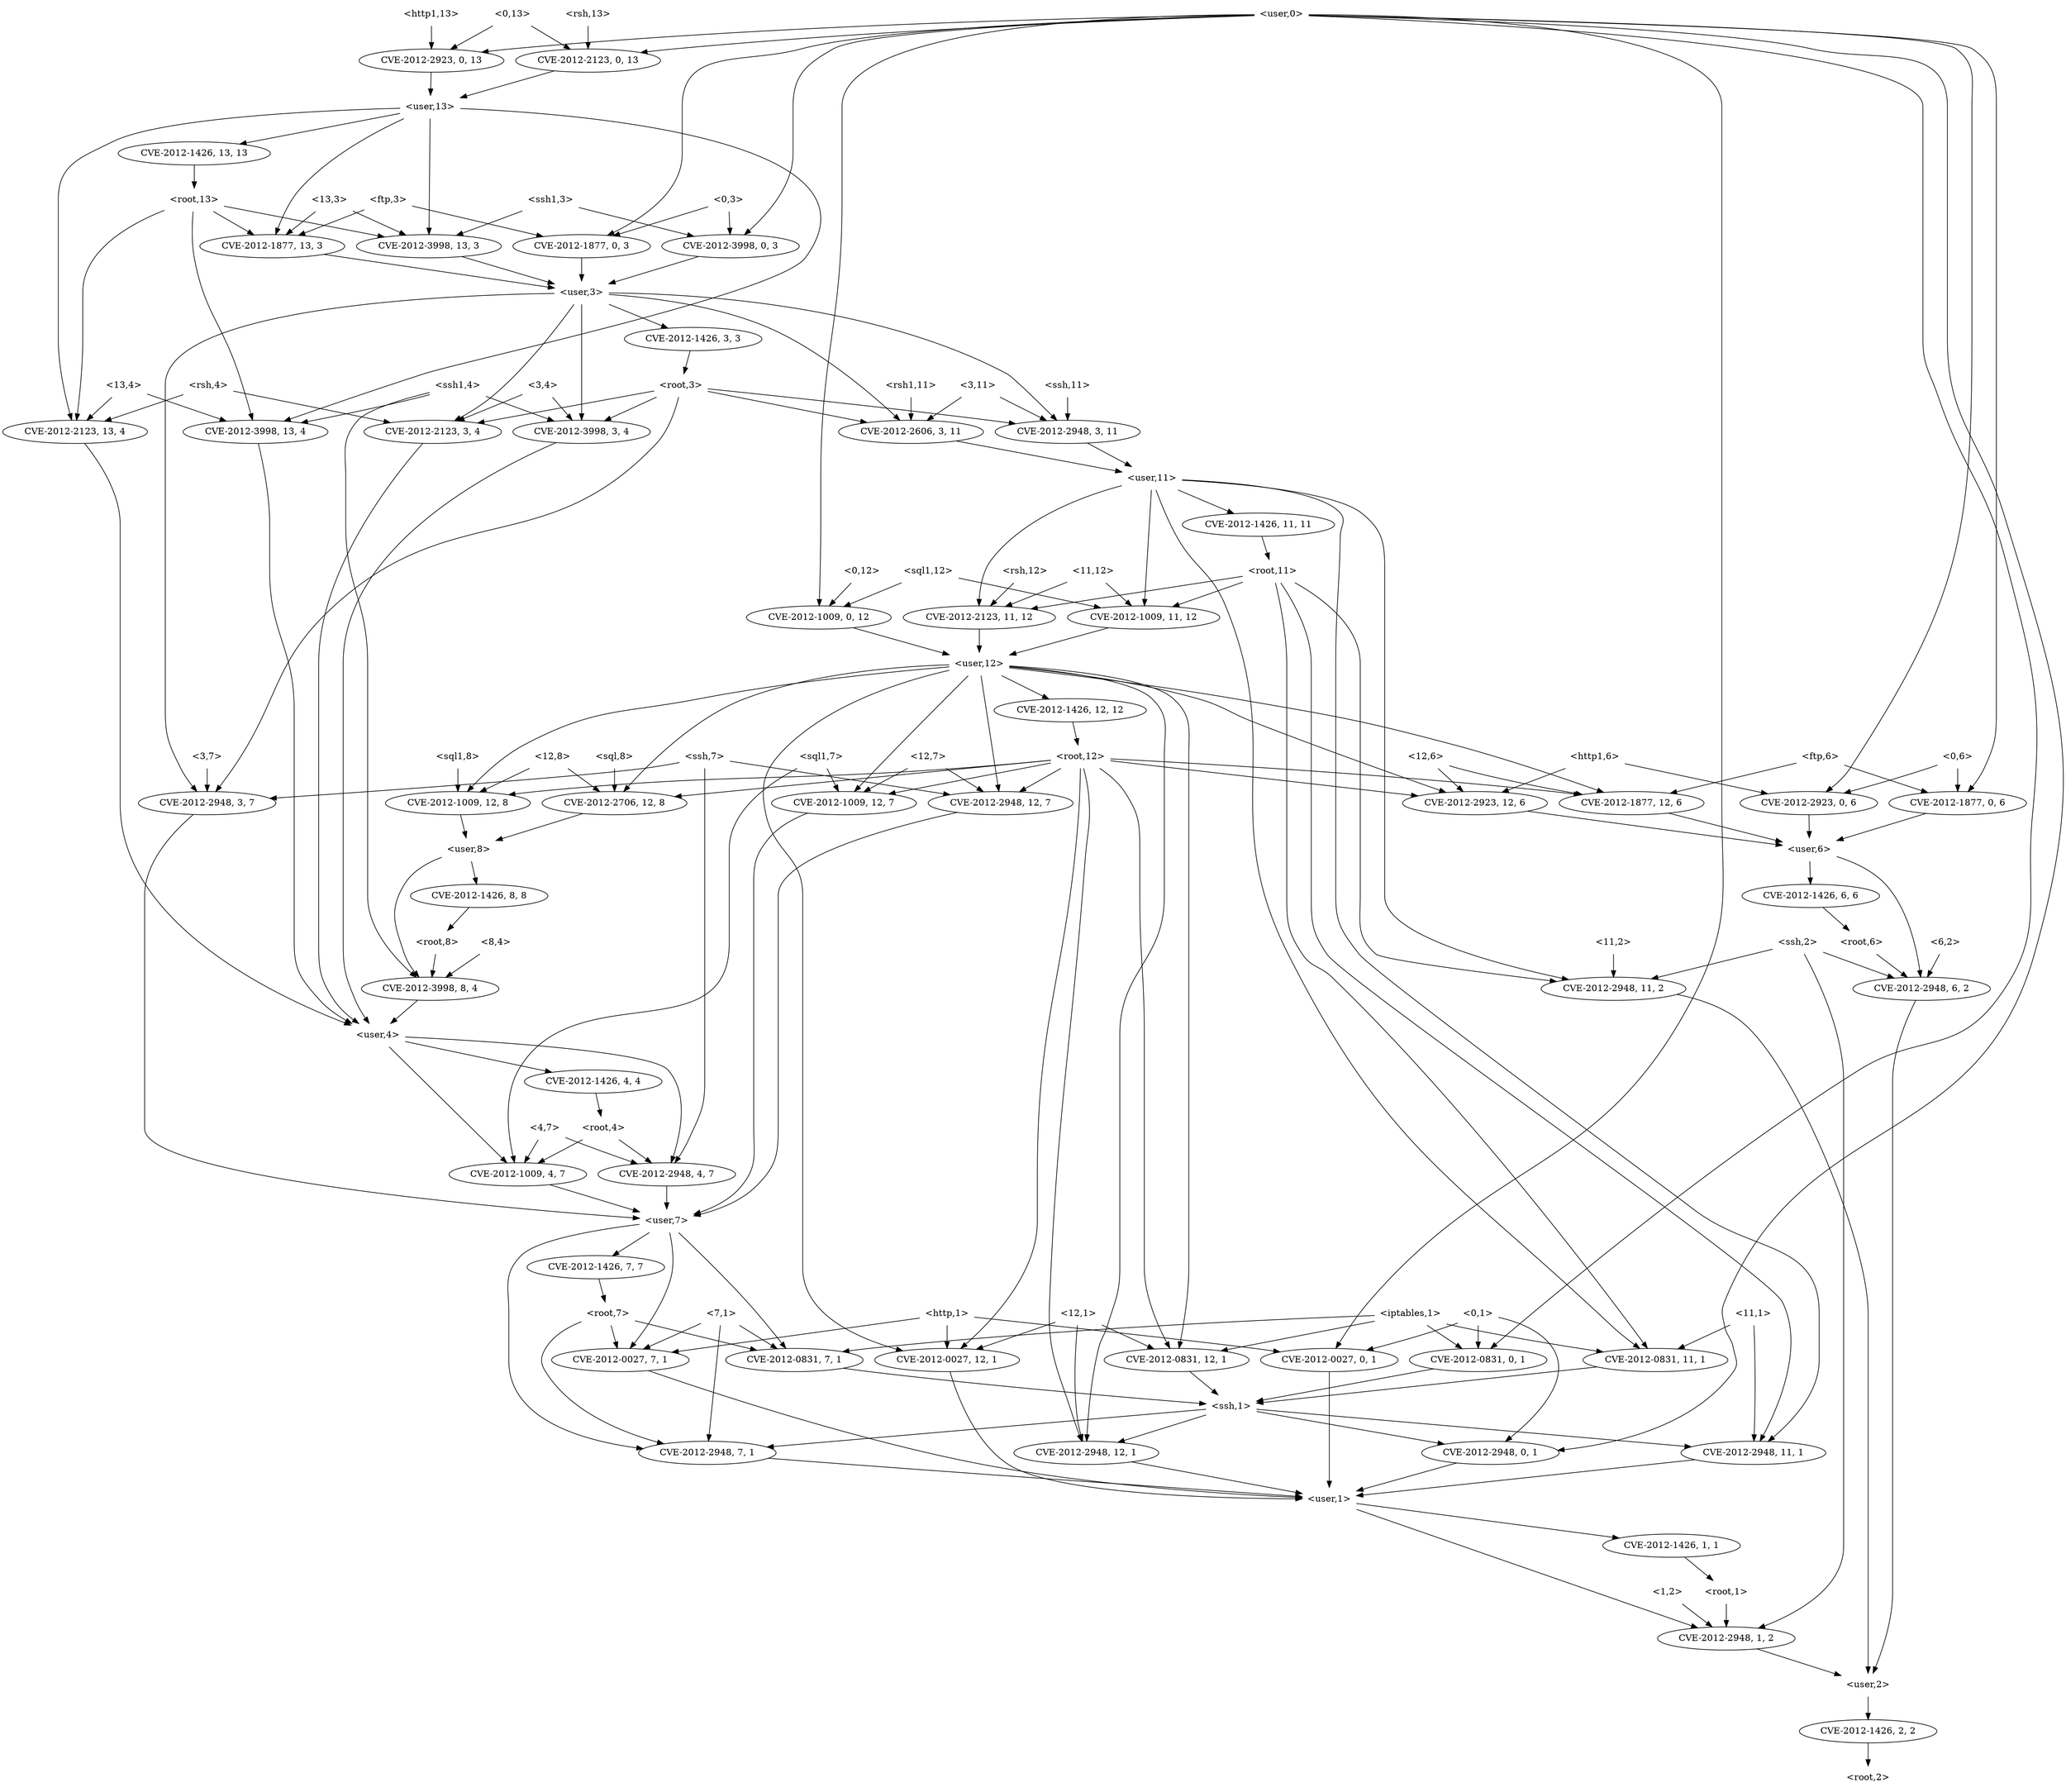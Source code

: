 strict digraph {
	graph [bb="0,0,2972,2772"];
	node [label="\N"];
	"<rsh,4>"	 [height=0.5,
		pos="240,2178",
		shape=plaintext,
		width=0.81944];
	"<v_rsh,3,4>"	 [height=0.5,
		label=<CVE-2012-2123, 3, 4>,
		pos="495,2106",
		width=2.4499];
	"<rsh,4>" -> "<v_rsh,3,4>"	 [pos="e,444.74,2120.8 269.5,2168.9 309.78,2157.8 382.9,2137.8 434.96,2123.5"];
	"<v_rsh,13,4>"	 [height=0.5,
		label=<CVE-2012-2123, 13, 4>,
		pos="92,2106",
		width=2.5686];
	"<rsh,4>" -> "<v_rsh,13,4>"	 [pos="e,125.42,2122.8 210.41,2163 188.73,2152.8 159,2138.7 134.75,2127.2"];
	"<user,4>"	 [height=0.5,
		pos="452,1170",
		shape=plaintext,
		width=0.91667];
	"<v_rsh,3,4>" -> "<user,4>"	 [pos="e,419.7,1188.1 461.71,2089.3 420.58,2067.3 356,2023.2 356,1963 356,1963 356,1963 356,1313 356,1272 356.87,1257.8 380,1224 388.11\
,1212.1 399.76,1201.9 411.34,1193.7"];
	"<v_rsh,13,4>" -> "<user,4>"	 [pos="e,418.8,1173 110.88,2088.2 136.47,2063.6 179,2014.8 179,1963 179,1963 179,1963 179,1313 179,1210.8 331.37,1182.1 408.45,1174"];
	"<3,11>"	 [height=0.5,
		pos="1321,2178",
		shape=plaintext,
		width=0.78472];
	"<v_ssh,3,11>"	 [height=0.5,
		label=<CVE-2012-2948, 3, 11>,
		pos="1497,2106",
		width=2.5686];
	"<3,11>" -> "<v_ssh,3,11>"	 [pos="e,1458.3,2122.4 1349.3,2165.8 1376,2155.1 1416.8,2138.9 1448.7,2126.2"];
	"<v_rsh1,3,11>"	 [height=0.5,
		label=<CVE-2012-2606, 3, 11>,
		pos="1293,2106",
		width=2.5686];
	"<3,11>" -> "<v_rsh1,3,11>"	 [pos="e,1299.8,2124.1 1314.1,2159.7 1310.9,2151.8 1307.1,2142.3 1303.6,2133.5"];
	"<user,11>"	 [height=0.5,
		pos="1786,2034",
		shape=plaintext,
		width=1.0069];
	"<v_ssh,3,11>" -> "<user,11>"	 [pos="e,1749.7,2043.8 1552.7,2091.5 1607.2,2078.3 1689,2058.5 1739.9,2046.2"];
	"<v_rsh1,3,11>" -> "<user,11>"	 [pos="e,1749.6,2039.6 1359.9,2093.6 1371.6,2091.6 1383.6,2089.7 1395,2088 1519.1,2069.2 1665.9,2050.2 1739.3,2040.9"];
	"<12,6>"	 [height=0.5,
		pos="2145,1602",
		shape=plaintext,
		width=0.78472];
	"<v_ftp,12,6>"	 [height=0.5,
		label=<CVE-2012-1877, 12, 6>,
		pos="2209,1530",
		width=2.5686];
	"<12,6>" -> "<v_ftp,12,6>"	 [pos="e,2193.4,1548.1 2160.8,1583.7 2168.6,1575.2 2178,1564.9 2186.5,1555.6"];
	"<v_http1,12,6>"	 [height=0.5,
		label=<CVE-2012-2923, 12, 6>,
		pos="2413,1530",
		width=2.5686];
	"<12,6>" -> "<v_http1,12,6>"	 [pos="e,2350.3,1543.2 2173.5,1589.1 2178.3,1587.3 2183.3,1585.5 2188,1584 2238.2,1568.3 2296,1554.7 2340.4,1545.3"];
	"<user,6>"	 [height=0.5,
		pos="2590,1458",
		shape=plaintext,
		width=0.91667];
	"<v_ftp,12,6>" -> "<user,6>"	 [pos="e,2556.8,1465.1 2273.6,1517.1 2351.4,1502.8 2479.9,1479.2 2546.7,1467"];
	"<v_http1,12,6>" -> "<user,6>"	 [pos="e,2556.9,1472.1 2451.8,1513.6 2480.1,1502.5 2518.3,1487.3 2547.4,1475.8"];
	"<root,2>"	 [height=0.5,
		pos="2389,18",
		shape=plaintext,
		width=0.89583];
	"<v_root,3,3>"	 [height=0.5,
		label=<CVE-2012-1426, 3, 3>,
		pos="843,2250",
		width=2.4499];
	"<root,3>"	 [height=0.5,
		pos="843,2178",
		shape=plaintext,
		width=0.89583];
	"<v_root,3,3>" -> "<root,3>"	 [pos="e,843,2196.1 843,2231.7 843,2224 843,2214.7 843,2206.1"];
	"<root,3>" -> "<v_rsh,3,4>"	 [pos="e,555.56,2119.2 810.57,2170.5 754.94,2159.3 640.1,2136.2 565.38,2121.2"];
	"<root,3>" -> "<v_ssh,3,11>"	 [pos="e,1430.9,2118.6 875.38,2174.7 960.53,2168.3 1197.7,2149.6 1394,2124 1402.7,2122.9 1411.8,2121.6 1420.8,2120.2"];
	"<root,3>" -> "<v_rsh1,3,11>"	 [pos="e,1223.2,2117.9 875.36,2172 945.41,2161.1 1112.8,2135 1213.1,2119.4"];
	"<v_ssh,3,7>"	 [height=0.5,
		label=<CVE-2012-2948, 3, 7>,
		pos="956,1530",
		width=2.4499];
	"<root,3>" -> "<v_ssh,3,7>"	 [pos="e,930.36,1547.3 843,2160 843,2133.3 843,2080.1 843,2035 843,2035 843,2035 843,1673 843,1621.6 888.91,1578 922.2,1553.2"];
	"<v_ssh1,3,4>"	 [height=0.5,
		label=<CVE-2012-3998, 3, 4>,
		pos="727,2106",
		width=2.4499];
	"<root,3>" -> "<v_ssh1,3,4>"	 [pos="e,753.89,2123.2 814.62,2159.9 799,2150.5 779.47,2138.7 762.8,2128.6"];
	"<root,1>"	 [height=0.5,
		pos="2263,306",
		shape=plaintext,
		width=0.89583];
	"<v_ssh,1,2>"	 [height=0.5,
		label=<CVE-2012-2948, 1, 2>,
		pos="2263,234",
		width=2.4499];
	"<root,1>" -> "<v_ssh,1,2>"	 [pos="e,2263,252.1 2263,287.7 2263,279.98 2263,270.71 2263,262.11"];
	"<user,2>"	 [height=0.5,
		pos="2389,162",
		shape=plaintext,
		width=0.91667];
	"<v_ssh,1,2>" -> "<user,2>"	 [pos="e,2358,180.21 2291.9,216.94 2308.9,207.51 2330.6,195.44 2349.2,185.12"];
	"<v_root,2,2>"	 [height=0.5,
		label=<CVE-2012-1426, 2, 2>,
		pos="2389,90",
		width=2.4499];
	"<user,2>" -> "<v_root,2,2>"	 [pos="e,2389,108.1 2389,143.7 2389,135.98 2389,126.71 2389,118.11"];
	"<user,1>"	 [height=0.5,
		pos="1495,450",
		shape=plaintext,
		width=0.91667];
	"<user,1>" -> "<v_ssh,1,2>"	 [pos="e,2213.2,248.89 1528.5,439.67 1647.4,406.53 2050.5,294.22 2203.4,251.59"];
	"<v_root,1,1>"	 [height=0.5,
		label=<CVE-2012-1426, 1, 1>,
		pos="2081,378",
		width=2.4499];
	"<user,1>" -> "<v_root,1,1>"	 [pos="e,2007,387.83 1528.2,445.04 1617.6,434.35 1865.7,404.71 1997,389.03"];
	"<v_root,1,1>" -> "<root,1>"	 [pos="e,2230.5,320.25 2121.5,361.93 2149.5,351.46 2187.6,337.08 2221,324 2221.1,323.96 2221.2,323.92 2221.3,323.89"];
	"<user,8>"	 [height=0.5,
		pos="615,1458",
		shape=plaintext,
		width=0.91667];
	"<v_ssh1,8,4>"	 [height=0.5,
		label=<CVE-2012-3998, 8, 4>,
		pos="510,1242",
		width=2.4499];
	"<user,8>" -> "<v_ssh1,8,4>"	 [pos="e,547.32,1258.4 631.89,1440 640.29,1430.3 649.58,1417.5 654,1404 658.99,1388.8 658.64,1383.3 654,1368 642.86,1331.2 634.31,1322 \
606,1296 591.58,1282.7 573.23,1271.6 556.45,1263"];
	"<v_root,8,8>"	 [height=0.5,
		label=<CVE-2012-1426, 8, 8>,
		pos="557,1386",
		width=2.4499];
	"<user,8>" -> "<v_root,8,8>"	 [pos="e,571.17,1404.1 600.66,1439.7 593.71,1431.3 585.23,1421.1 577.6,1411.9"];
	"<v_ssh1,8,4>" -> "<user,4>"	 [pos="e,466.31,1188.3 495.96,1224.1 489.01,1215.7 480.48,1205.4 472.79,1196.1"];
	"<root,8>"	 [height=0.5,
		pos="565,1314",
		shape=plaintext,
		width=0.89583];
	"<v_root,8,8>" -> "<root,8>"	 [pos="e,563.05,1332.1 558.98,1367.7 559.86,1360 560.92,1350.7 561.9,1342.1"];
	"<v_ssh,4,7>"	 [height=0.5,
		label=<CVE-2012-2948, 4, 7>,
		pos="684,954",
		width=2.4499];
	"<user,4>" -> "<v_ssh,4,7>"	 [pos="e,665.96,971.64 470.59,1151.8 511.86,1113.8 611.17,1022.2 658.32,978.69"];
	"<v_root,4,4>"	 [height=0.5,
		label=<CVE-2012-1426, 4, 4>,
		pos="717,1098",
		width=2.4499];
	"<user,4>" -> "<v_root,4,4>"	 [pos="e,665.31,1112.7 485.03,1160.3 527.52,1149.1 602.18,1129.3 655.32,1115.3"];
	"<v_sql1,4,7>"	 [height=0.5,
		label=<CVE-2012-1009, 4, 7>,
		pos="879,954",
		width=2.4499];
	"<user,4>" -> "<v_sql1,4,7>"	 [pos="e,878.16,972.14 485.14,1167.6 563.88,1163.7 759.69,1150.7 814,1116 859.3,1087 873.03,1020.3 877.19,982.43"];
	"<0,6>"	 [height=0.5,
		pos="2833,1602",
		shape=plaintext,
		width=0.75];
	"<v_ftp,0,6>"	 [height=0.5,
		label=<CVE-2012-1877, 0, 6>,
		pos="2688,1530",
		width=2.4499];
	"<0,6>" -> "<v_ftp,0,6>"	 [pos="e,2720.7,1546.8 2805.7,1587.8 2784.3,1577.5 2754.2,1563 2729.8,1551.2"];
	"<v_http1,0,6>"	 [height=0.5,
		label=<CVE-2012-2923, 0, 6>,
		pos="2883,1530",
		width=2.4499];
	"<0,6>" -> "<v_http1,0,6>"	 [pos="e,2870.8,1548.1 2845.4,1583.7 2851.2,1575.5 2858.4,1565.5 2864.8,1556.4"];
	"<v_ftp,0,6>" -> "<user,6>"	 [pos="e,2614.1,1476.2 2664.8,1512.4 2652.1,1503.4 2636.3,1492 2622.4,1482.1"];
	"<v_http1,0,6>" -> "<user,6>"	 [pos="e,2623,1466.9 2827.9,1515.8 2771.3,1502.3 2684.5,1481.6 2632.9,1469.2"];
	"<v_ssh,6,2>"	 [height=0.5,
		label=<CVE-2012-2948, 6, 2>,
		pos="2505,1242",
		width=2.4499];
	"<v_ssh,6,2>" -> "<user,2>"	 [pos="e,2405.7,180.19 2497.1,1223.9 2485.7,1197.7 2466,1145.5 2466,1099 2466,1099 2466,1099 2466,305 2466,259.51 2435.1,214.65 2412.4,\
187.89"];
	"<v_ssh,12,7>"	 [height=0.5,
		label=<CVE-2012-2948, 12, 7>,
		pos="1473,1530",
		width=2.5686];
	"<user,7>"	 [height=0.5,
		pos="879,882",
		shape=plaintext,
		width=0.91667];
	"<v_ssh,12,7>" -> "<user,7>"	 [pos="e,912.07,887.51 1413.7,1516 1301.9,1487.7 1071,1409.2 1071,1243 1071,1243 1071,1243 1071,1025 1071,980.87 1059.9,965.35 1027,936\
 997.58,909.79 954.27,896.29 922.1,889.49"];
	"<v_ssh,7,1>"	 [height=0.5,
		label=<CVE-2012-2948, 7, 1>,
		pos="602,522",
		width=2.4499];
	"<user,7>" -> "<v_ssh,7,1>"	 [pos="e,585.88,539.81 845.78,878.04 779.21,871.6 632.24,854.74 590,828 548.83,801.94 526,787.72 526,739 526,739 526,739 526,665 526,619.39\
 556.86,574.25 579.25,547.5"];
	"<v_http,7,1>"	 [height=0.5,
		label=<CVE-2012-0027, 7, 1>,
		pos="718,666",
		width=2.4499];
	"<user,7>" -> "<v_http,7,1>"	 [pos="e,730.74,683.94 866.1,863.85 837.77,826.19 770.01,736.13 736.88,692.1"];
	"<v_root,7,7>"	 [height=0.5,
		label=<CVE-2012-1426, 7, 7>,
		pos="687,810",
		width=2.4499];
	"<user,7>" -> "<v_root,7,7>"	 [pos="e,728.26,826.04 845.99,868.97 816.33,858.15 772.29,842.1 738.08,829.62"];
	"<v_iptables,7,1>"	 [height=0.5,
		label=<CVE-2012-0831, 7, 1>,
		pos="913,666",
		width=2.4499];
	"<user,7>" -> "<v_iptables,7,1>"	 [pos="e,910.26,684.23 881.72,863.85 887.61,826.83 901.53,739.18 908.65,694.39"];
	"<v_ssh1,13,3>"	 [height=0.5,
		label=<CVE-2012-3998, 13, 3>,
		pos="662,2394",
		width=2.5686];
	"<user,3>"	 [height=0.5,
		pos="852,2322",
		shape=plaintext,
		width=0.91667];
	"<v_ssh1,13,3>" -> "<user,3>"	 [pos="e,818.75,2335.2 703.23,2377.8 734.58,2366.3 777.59,2350.4 809.3,2338.7"];
	"<user,3>" -> "<v_ssh,3,11>"	 [pos="e,1475.6,2123.9 885.16,2316.6 967.78,2305 1188.4,2268.9 1358,2196 1398.4,2178.6 1440.3,2150.1 1467.4,2130.1"];
	"<user,3>" -> "<v_ssh,3,7>"	 [pos="e,956.59,1548 885.19,2308.8 904.06,2300.2 926.54,2286.9 940,2268 963.49,2235.1 959,2219.4 959,2179 959,2179 959,2179 959,1673 959\
,1633 957.79,1586.6 956.91,1558.1"];
	"<user,3>" -> "<v_ssh1,3,4>"	 [pos="e,724.11,2124.1 818.92,2313.4 794.66,2306.1 763.09,2292.3 746,2268 718.05,2228.2 719.17,2168.8 722.86,2134.4"];
	"<user,3>" -> "<v_rsh,3,4>"	 [pos="e,501.64,2124 818.98,2314.4 759.37,2301.1 632.34,2266 550,2196 530,2179 515.05,2152.8 505.82,2133.2"];
	"<user,3>" -> "<v_rsh1,3,11>"	 [pos="e,1261.6,2123.1 885.08,2307.1 909.52,2296.6 943.53,2281.9 973,2268 1026.9,2242.7 1179.3,2165.1 1252.6,2127.7"];
	"<user,3>" -> "<v_root,3,3>"	 [pos="e,845.2,2268.1 849.78,2303.7 848.78,2296 847.59,2286.7 846.49,2278.1"];
	"<12,1>"	 [height=0.5,
		pos="1547,738",
		shape=plaintext,
		width=0.78472];
	"<v_http,12,1>"	 [height=0.5,
		label=<CVE-2012-0027, 12, 1>,
		pos="1345,666",
		width=2.5686];
	"<12,1>" -> "<v_http,12,1>"	 [pos="e,1388.2,681.97 1518.5,727.12 1487.2,716.28 1436.3,698.65 1397.7,685.27"];
	"<v_ssh,12,1>"	 [height=0.5,
		label=<CVE-2012-2948, 12, 1>,
		pos="1495,522",
		width=2.5686];
	"<12,1>" -> "<v_ssh,12,1>"	 [pos="e,1496.6,540.25 1537.9,719.77 1532.8,709.61 1526.8,696.36 1523,684 1508.9,638.2 1501.2,582.75 1497.6,550.32"];
	"<v_iptables,12,1>"	 [height=0.5,
		label=<CVE-2012-0831, 12, 1>,
		pos="1819,666",
		width=2.5686];
	"<12,1>" -> "<v_iptables,12,1>"	 [pos="e,1752.2,678.48 1575.4,723.57 1578.6,722.27 1581.8,721.05 1585,720 1636.5,702.85 1696.1,689.44 1742.3,680.4"];
	"<v_http,12,1>" -> "<user,1>"	 [pos="e,1461.6,460.69 1345.8,647.94 1348.2,616.15 1357.3,547.17 1393,504 1408.3,485.54 1431.6,472.74 1452.1,464.35"];
	"<v_ssh,12,1>" -> "<user,1>"	 [pos="e,1495,468.1 1495,503.7 1495,495.98 1495,486.71 1495,478.11"];
	"<ssh,1>"	 [height=0.5,
		pos="1661,594",
		shape=plaintext,
		width=0.84028];
	"<v_iptables,12,1>" -> "<ssh,1>"	 [pos="e,1691.3,608.42 1783.5,649.29 1758.9,638.39 1726.1,623.86 1700.7,612.57"];
	"<v_root,13,13>"	 [height=0.5,
		label=<CVE-2012-1426, 13, 13>,
		pos="391,2538",
		width=2.7013];
	"<root,13>"	 [height=0.5,
		pos="391,2466",
		shape=plaintext,
		width=1];
	"<v_root,13,13>" -> "<root,13>"	 [pos="e,391,2484.1 391,2519.7 391,2512 391,2502.7 391,2494.1"];
	"<root,13>" -> "<v_ssh1,13,3>"	 [pos="e,608.7,2408.8 427.27,2455.6 471.12,2444.3 545.68,2425 599,2411.3"];
	"<v_ssh1,13,4>"	 [height=0.5,
		label=<CVE-2012-3998, 13, 4>,
		pos="296,2106",
		width=2.5686];
	"<root,13>" -> "<v_ssh1,13,4>"	 [pos="e,304.3,2124 377.25,2447.8 369.93,2437.9 361.37,2424.8 356,2412 340.36,2374.7 337,2363.4 337,2323 337,2323 337,2323 337,2249 337\
,2207.4 320.56,2161.6 308.5,2133.5"];
	"<v_ftp,13,3>"	 [height=0.5,
		label=<CVE-2012-1877, 13, 3>,
		pos="458,2394",
		width=2.5686];
	"<root,13>" -> "<v_ftp,13,3>"	 [pos="e,441.63,2412.1 407.56,2447.7 415.68,2439.2 425.59,2428.9 434.47,2419.6"];
	"<root,13>" -> "<v_rsh,13,4>"	 [pos="e,96.005,2124.1 368.52,2447.9 318.24,2408.6 195.6,2306.8 125,2196 112.73,2176.7 104.07,2152.3 98.713,2133.8"];
	"<ssh,1>" -> "<v_ssh,7,1>"	 [pos="e,684.47,528.45 1630.7,591 1492.8,581.88 920.84,544.08 694.65,529.12"];
	"<v_ssh,11,1>"	 [height=0.5,
		label=<CVE-2012-2948, 11, 1>,
		pos="2016,522",
		width=2.5686];
	"<ssh,1>" -> "<v_ssh,11,1>"	 [pos="e,1953.4,535.35 1691.3,587.03 1746.6,576.12 1865.6,552.65 1943.2,537.36"];
	"<ssh,1>" -> "<v_ssh,12,1>"	 [pos="e,1531.9,538.57 1630.6,580.16 1605.6,569.63 1569.8,554.55 1541.3,542.52"];
	"<v_ssh,0,1>"	 [height=0.5,
		label=<CVE-2012-2948, 0, 1>,
		pos="1694,522",
		width=2.4499];
	"<ssh,1>" -> "<v_ssh,0,1>"	 [pos="e,1685.9,540.1 1669.2,575.7 1672.9,567.73 1677.5,558.1 1681.6,549.26"];
	"<6,2>"	 [height=0.5,
		pos="2625,1314",
		shape=plaintext,
		width=0.75];
	"<6,2>" -> "<v_ssh,6,2>"	 [pos="e,2533,1259.3 2597.8,1297.1 2581.3,1287.5 2560,1275.1 2542,1264.6"];
	"<4,7>"	 [height=0.5,
		pos="825,1026",
		shape=plaintext,
		width=0.75];
	"<4,7>" -> "<v_ssh,4,7>"	 [pos="e,716.04,970.91 797.81,1011.5 777.18,1001.3 748.48,987.01 725.06,975.38"];
	"<4,7>" -> "<v_sql1,4,7>"	 [pos="e,865.81,972.1 838.35,1007.7 844.76,999.39 852.56,989.28 859.61,980.14"];
	"<v_ssh,4,7>" -> "<user,7>"	 [pos="e,845.95,894.86 725.83,937.98 758.39,926.3 803.39,910.14 836.19,898.37"];
	"<v_sql1,4,7>" -> "<user,7>"	 [pos="e,879,900.1 879,935.7 879,927.98 879,918.71 879,910.11"];
	"<user,0>"	 [height=0.5,
		pos="1191,2754",
		shape=plaintext,
		width=0.91667];
	"<v_rsh,0,13>"	 [height=0.5,
		label=<CVE-2012-2123, 0, 13>,
		pos="734,2682",
		width=2.5686];
	"<user,0>" -> "<v_rsh,0,13>"	 [pos="e,804.32,2693.8 1157.8,2747.9 1086.2,2736.9 915.82,2710.8 814.23,2695.3"];
	"<v_sql1,0,12>"	 [height=0.5,
		label=<CVE-2012-1009, 0, 12>,
		pos="1260,1818",
		width=2.5686];
	"<user,0>" -> "<v_sql1,0,12>"	 [pos="e,1252.6,1836.1 1187.2,2735.6 1181.6,2708.9 1172,2656.3 1172,2611 1172,2611 1172,2611 1172,2177 1172,2049.6 1225.2,1904 1248.9,1845.4"];
	"<user,0>" -> "<v_http1,0,6>"	 [pos="e,2884,1548 1224,2753.2 1412.6,2753.9 2355.7,2754.8 2640,2700 2755,2677.8 2888,2728.1 2888,2611 2888,2611 2888,2611 2888,1673 2888\
,1633 2886,1586.6 2884.5,1558.1"];
	"<v_ftp,0,3>"	 [height=0.5,
		label=<CVE-2012-1877, 0, 3>,
		pos="861,2394",
		width=2.4499];
	"<user,0>" -> "<v_ftp,0,3>"	 [pos="e,862.38,2412 1158,2753.3 1075.6,2752.1 868,2736.7 868,2611 868,2611 868,2611 868,2537 868,2496.9 865.19,2450.6 863.13,2422.1"];
	"<v_iptables,0,1>"	 [height=0.5,
		label=<CVE-2012-0831, 0, 1>,
		pos="1620,666",
		width=2.4499];
	"<user,0>" -> "<v_iptables,0,1>"	 [pos="e,1642.3,683.63 1224.1,2752.8 1426.9,2751.5 2494.6,2742.6 2548,2700 2580,2674.5 2572,2652 2572,2611 2572,2611 2572,2611 2572,1601\
 2572,1434.4 2409.7,1466.2 2311,1332 2280.8,1290.9 2300.9,1266.1 2272,1224 2078,941.75 1954.5,936.41 1689,720 1676.5,709.84 1662.5\
,698.97 1650.4,689.73"];
	"<v_http1,0,13>"	 [height=0.5,
		label=<CVE-2012-2923, 0, 13>,
		pos="530,2682",
		width=2.5686];
	"<user,0>" -> "<v_http1,0,13>"	 [pos="e,596.01,2694.7 1157.8,2750.7 1071.2,2744.4 830.88,2726 632,2700 623.62,2698.9 614.87,2697.6 606.18,2696.3"];
	"<user,0>" -> "<v_ftp,0,6>"	 [pos="e,2688,1548 1224.3,2753.1 1423.6,2753.2 2455.8,2751.6 2586,2700 2641.9,2677.8 2688,2671.2 2688,2611 2688,2611 2688,2611 2688,1673\
 2688,1633 2688,1586.7 2688,1558.1"];
	"<v_ssh1,0,3>"	 [height=0.5,
		label=<CVE-2012-3998, 0, 3>,
		pos="1056,2394",
		width=2.4499];
	"<user,0>" -> "<v_ssh1,0,3>"	 [pos="e,1069.1,2411.9 1175.4,2735.6 1154.2,2710.2 1119,2660.5 1119,2611 1119,2611 1119,2611 1119,2537 1119,2493.1 1093.6,2447.7 1075,2420.4"];
	"<v_http,0,1>"	 [height=0.5,
		label=<CVE-2012-0027, 0, 1>,
		pos="1108,666",
		width=2.4499];
	"<user,0>" -> "<v_http,0,1>"	 [pos="e,1108.2,684.05 1194.8,2735.6 1200.4,2708.9 1210,2656.3 1210,2611 1210,2611 1210,2611 1210,2465 1210,2318.2 1072,1965.8 1072,1819\
 1072,1819 1072,1819 1072,1457 1072,1360.5 1109,1339.5 1109,1243 1109,1243 1109,1243 1109,809 1109,769 1108.6,722.65 1108.3,694.08"];
	"<user,0>" -> "<v_ssh,0,1>"	 [pos="e,1769.2,531.47 1224.2,2753.1 1431,2753.1 2534,2747 2534,2611 2534,2611 2534,2611 2534,1601 2534,1560.5 2526.4,1550.6 2514,1512 \
2477,1396.3 2453,1372.9 2408,1260 2319.4,1037.6 2280.2,987.17 2218,756 2205.4,709.01 2233.1,683.71 2200,648 2143.6,587.11 1908.3\
,549.31 1779.4,532.76"];
	"<user,13>"	 [height=0.5,
		pos="516,2610",
		shape=plaintext,
		width=1.0069];
	"<v_rsh,0,13>" -> "<user,13>"	 [pos="e,552.27,2622.6 688.3,2666.3 651.17,2654.4 599.03,2637.7 561.86,2625.7"];
	"<user,12>"	 [height=0.5,
		pos="1583,1746",
		shape=plaintext,
		width=1.0069];
	"<v_sql1,0,12>" -> "<user,12>"	 [pos="e,1546.7,1754.9 1319.2,1804.2 1382,1790.6 1479.6,1769.4 1536.8,1757"];
	"<v_ftp,0,3>" -> "<user,3>"	 [pos="e,854.2,2340.1 858.78,2375.7 857.78,2368 856.59,2358.7 855.49,2350.1"];
	"<v_iptables,0,1>" -> "<ssh,1>"	 [pos="e,1650.9,612.28 1629.9,648.05 1634.7,639.92 1640.5,630 1645.8,620.94"];
	"<v_http1,0,13>" -> "<user,13>"	 [pos="e,519.42,2628.1 526.54,2663.7 525,2656 523.14,2646.7 521.42,2638.1"];
	"<v_ssh1,0,3>" -> "<user,3>"	 [pos="e,885.13,2334.4 1012.7,2378.2 978.03,2366.2 929.57,2349.6 894.95,2337.7"];
	"<v_http,0,1>" -> "<user,1>"	 [pos="e,1462,463.11 1131.6,648.58 1176.4,617.87 1277.3,550.61 1368,504 1395.4,489.92 1427.4,476.58 1452.4,466.81"];
	"<v_ssh,0,1>" -> "<user,1>"	 [pos="e,1528.3,462.7 1651.8,506.15 1618.3,494.36 1571.5,477.92 1537.8,466.07"];
	"<user,6>" -> "<v_ssh,6,2>"	 [pos="e,2499.9,1260.3 2556.9,1445.7 2538.1,1437.3 2516.1,1423.9 2505,1404 2481.7,1362.1 2489.6,1304.1 2497.4,1270.4"];
	"<v_root,6,6>"	 [height=0.5,
		label=<CVE-2012-1426, 6, 6>,
		pos="2602,1386",
		width=2.4499];
	"<user,6>" -> "<v_root,6,6>"	 [pos="e,2599.1,1404.1 2593,1439.7 2594.3,1432 2595.9,1422.7 2597.4,1414.1"];
	"<ssh,11>"	 [height=0.5,
		pos="1497,2178",
		shape=plaintext,
		width=0.94444];
	"<ssh,11>" -> "<v_ssh,3,11>"	 [pos="e,1497,2124.1 1497,2159.7 1497,2152 1497,2142.7 1497,2134.1"];
	"<v_sql1,11,12>"	 [height=0.5,
		label=<CVE-2012-1009, 11, 12>,
		pos="1749,1818",
		width=2.7013];
	"<v_sql1,11,12>" -> "<user,12>"	 [pos="e,1619.3,1762.3 1711.7,1801.3 1687.1,1790.9 1654.7,1777.3 1628.6,1766.2"];
	"<v_sql,12,8>"	 [height=0.5,
		label=<CVE-2012-2706, 12, 8>,
		pos="757,1530",
		width=2.5686];
	"<user,12>" -> "<v_sql,12,8>"	 [pos="e,790.77,1546.8 1546.6,1739.8 1451.7,1725.8 1189.2,1683.8 978,1620 914.55,1600.8 843.94,1570.8 800,1551"];
	"<user,12>" -> "<v_http,12,1>"	 [pos="e,1355.9,683.88 1619.5,1735.7 1642.8,1727.8 1671.8,1714.2 1689,1692 1713.8,1660 1708,1643.4 1708,1603 1708,1603 1708,1603 1708,1457\
 1708,1367.2 1418.7,799.51 1377,720 1372.2,710.81 1366.5,701.02 1361.2,692.39"];
	"<user,12>" -> "<v_ssh,12,1>"	 [pos="e,1553.4,536.03 1619.4,1742.5 1656.2,1738 1712.5,1725.8 1747,1692 1801.2,1639 1803,1606.8 1803,1531 1803,1531 1803,1531 1803,1457\
 1803,1264.2 1860,1219.8 1860,1027 1860,1027 1860,1027 1860,881 1860,827.53 1951.4,691.29 1920,648 1898.7,618.65 1678.2,564.72 1563.5\
,538.34"];
	"<v_sql1,12,8>"	 [height=0.5,
		label=<CVE-2012-1009, 12, 8>,
		pos="553,1530",
		width=2.5686];
	"<user,12>" -> "<v_sql1,12,8>"	 [pos="e,569.67,1547.9 1546.6,1742.6 1397.6,1732.3 833.78,1689.5 671,1620 634.69,1604.5 599.4,1575.5 577.02,1554.8"];
	"<user,12>" -> "<v_ssh,12,7>"	 [pos="e,1468.1,1548.1 1546.7,1737.1 1522.5,1729.8 1492.4,1716.2 1477,1692 1451.2,1651.3 1458.3,1592.4 1465.7,1558.3"];
	"<v_root,12,12>"	 [height=0.5,
		label=<CVE-2012-1426, 12, 12>,
		pos="1583,1674",
		width=2.7013];
	"<user,12>" -> "<v_root,12,12>"	 [pos="e,1583,1692.1 1583,1727.7 1583,1720 1583,1710.7 1583,1702.1"];
	"<user,12>" -> "<v_http1,12,6>"	 [pos="e,2377.6,1546.7 1619.3,1739.5 1713.4,1724.9 1972.6,1681.7 2182,1620 2248.2,1600.5 2322.2,1570.4 2368.2,1550.7"];
	"<user,12>" -> "<v_iptables,12,1>"	 [pos="e,1803.5,683.92 1619.5,1740.4 1651,1734.5 1695.5,1721.3 1722,1692 1749.5,1661.6 1746,1644 1746,1603 1746,1603 1746,1603 1746,809\
 1746,763.78 1775.6,718.53 1797.1,691.65"];
	"<v_sql1,12,7>"	 [height=0.5,
		label=<CVE-2012-1009, 12, 7>,
		pos="1269,1530",
		width=2.5686];
	"<user,12>" -> "<v_sql1,12,7>"	 [pos="e,1282.9,1547.8 1546.6,1731.4 1521.7,1721.6 1488.2,1707.4 1460,1692 1409.7,1664.5 1396.7,1657.1 1353,1620 1329.6,1600.1 1305.8,1574.3\
 1289.6,1555.6"];
	"<user,12>" -> "<v_ftp,12,6>"	 [pos="e,2153.3,1544.4 1619.5,1740.6 1663.5,1734.2 1738.9,1720 1798,1692 1822.1,1680.6 1822.4,1668.5 1846,1656 1944.3,1603.9 2068.9,1566.5\
 2143.5,1546.9"];
	"<v_ssh,11,1>" -> "<user,1>"	 [pos="e,1528.1,455.44 1942.2,511.08 1831.7,496.24 1627,468.73 1538.1,456.79"];
	"<v_ssh,7,1>" -> "<user,1>"	 [pos="e,1461.7,453.61 682.82,514.66 866.52,500.27 1310.4,465.47 1451.3,454.43"];
	"<root,12>"	 [height=0.5,
		pos="1588,1602",
		shape=plaintext,
		width=1];
	"<v_root,12,12>" -> "<root,12>"	 [pos="e,1586.8,1620.1 1584.2,1655.7 1584.8,1648 1585.4,1638.7 1586.1,1630.1"];
	"<root,12>" -> "<v_sql,12,8>"	 [pos="e,821.88,1542.8 1551.8,1596.7 1519.4,1593 1470.6,1587.6 1428,1584 1175.5,1562.6 1110.7,1576.9 859,1548 850.25,1547 841.11,1545.8\
 832.05,1544.4"];
	"<root,12>" -> "<v_http,12,1>"	 [pos="e,1349.2,684.14 1586,1583.8 1583.7,1565.8 1579.5,1536.7 1574,1512 1541.4,1365.6 1519.7,1332.6 1480,1188 1428.3,999.54 1370.9,771.24\
 1351.7,694.01"];
	"<root,12>" -> "<v_ssh,12,1>"	 [pos="e,1495.1,540.07 1607.5,1583.9 1616.8,1574.4 1627,1561.7 1632,1548 1637.4,1533 1633.3,1527.9 1632,1512 1604.6,1172.7 1550.5,1093.9\
 1509,756 1501.2,692.26 1500.4,676.13 1497,612 1495.9,591.29 1495.4,567.85 1495.2,550.22"];
	"<root,12>" -> "<v_sql1,12,8>"	 [pos="e,617.59,1543 1551.8,1596.5 1519.4,1592.7 1470.6,1587.3 1428,1584 1085.1,1557.8 997,1584.3 655,1548 646.09,1547.1 636.77,1545.8 \
627.54,1544.5"];
	"<root,12>" -> "<v_ssh,12,7>"	 [pos="e,1500,1547.5 1559.9,1583.9 1544.5,1574.5 1525.3,1562.8 1508.9,1552.8"];
	"<root,12>" -> "<v_http1,12,6>"	 [pos="e,2347.5,1542.7 1624.2,1599.5 1730,1594.9 2047.9,1579.2 2310,1548 2318.9,1546.9 2328.2,1545.7 2337.5,1544.3"];
	"<root,12>" -> "<v_iptables,12,1>"	 [pos="e,1778.8,682.43 1595.7,1583.9 1617.8,1533.1 1680,1378.1 1680,1243 1680,1243 1680,1243 1680,1025 1680,887.49 1654.8,833.78 1732,720\
 1741.4,706.18 1755.7,695.35 1770,687.18"];
	"<root,12>" -> "<v_sql1,12,7>"	 [pos="e,1328,1543.9 1551.7,1593 1499.8,1581.7 1403.5,1560.5 1337.8,1546.1"];
	"<root,12>" -> "<v_ftp,12,6>"	 [pos="e,2131.2,1539.8 1624.1,1596.9 1719.8,1586.1 1982.7,1556.5 2121.1,1540.9"];
	"<v_ssh1,13,4>" -> "<user,4>"	 [pos="e,418.87,1185.3 297.98,2088 300.89,2061.4 306,2008.2 306,1963 306,1963 306,1963 306,1313 306,1254.7 366.58,1212.6 409.69,1190"];
	"<v_ftp,13,3>" -> "<user,3>"	 [pos="e,818.55,2328.9 523.95,2381.3 604.79,2366.9 739.54,2343 808.47,2330.7"];
	"<12,8>"	 [height=0.5,
		pos="709,1602",
		shape=plaintext,
		width=0.78472];
	"<12,8>" -> "<v_sql,12,8>"	 [pos="e,745.27,1548.1 720.87,1583.7 726.5,1575.5 733.35,1565.5 739.57,1556.4"];
	"<12,8>" -> "<v_sql1,12,8>"	 [pos="e,588.15,1546.8 680.75,1588.3 657.5,1577.9 624.13,1562.9 597.33,1550.9"];
	"<v_sql,12,8>" -> "<user,8>"	 [pos="e,648.08,1475.3 724.78,1513.1 704.73,1503.2 678.73,1490.4 657.07,1479.7"];
	"<v_sql1,12,8>" -> "<user,8>"	 [pos="e,599.7,1476.3 568.01,1512.1 575.51,1503.6 584.74,1493.2 593.02,1483.8"];
	"<v_ssh,3,7>" -> "<user,7>"	 [pos="e,912.21,893.05 961.26,1512 971.91,1476 995,1389.4 995,1315 995,1315 995,1315 995,1025 995,984.55 1000.2,968.43 976,936 962.5,917.89\
 940.9,905.22 921.51,896.83"];
	"<v_ssh1,3,4>" -> "<user,4>"	 [pos="e,436.22,1188.4 653.35,2095.9 577.41,2082 470,2047.4 470,1963 470,1963 470,1963 470,1817 470,1716.1 394,1703.9 394,1603 394,1603\
 394,1603 394,1313 394,1272.6 396.42,1260.9 413,1224 417.36,1214.3 423.69,1204.7 430,1196.3"];
	"<0,1>"	 [height=0.5,
		pos="1248,738",
		shape=plaintext,
		width=0.75];
	"<0,1>" -> "<v_http,0,1>"	 [pos="e,1139.7,682.83 1220.7,723.34 1200.3,713.13 1172,699 1148.9,687.44"];
	"<0,1>" -> "<v_ssh,0,1>"	 [pos="e,1634.4,535.35 1240.9,719.67 1234.2,700.18 1227.4,668.57 1243,648 1266.4,617.26 1503.9,563.22 1624.5,537.45"];
	"<0,1>" -> "<v_iptables,0,1>"	 [pos="e,1557.6,678.74 1275.1,731.91 1331.7,721.25 1464.4,696.29 1547.7,680.61"];
	"<ssh,7>"	 [height=0.5,
		pos="1131,1602",
		shape=plaintext,
		width=0.84028];
	"<ssh,7>" -> "<v_ssh,3,7>"	 [pos="e,994.38,1546.4 1100.5,1588.8 1073.8,1578.1 1034.5,1562.4 1003.7,1550.1"];
	"<ssh,7>" -> "<v_ssh,4,7>"	 [pos="e,683.35,972.35 1119,1583.9 1104.9,1564.7 1079.9,1533.3 1053,1512 1026.2,1490.8 1008.2,1501.1 985,1476 854.92,1335.2 955.43,1209.4\
 814,1080 776.36,1045.6 739.47,1081.6 705,1044 689.8,1027.4 684.99,1001.9 683.73,982.44"];
	"<ssh,7>" -> "<v_ssh,12,7>"	 [pos="e,1407.2,1542.7 1161.4,1593 1173.1,1590.1 1186.6,1586.7 1199,1584 1265.7,1569.2 1342,1554.7 1397.1,1544.5"];
	"<http,1>"	 [height=0.5,
		pos="1170,738",
		shape=plaintext,
		width=0.89583];
	"<http,1>" -> "<v_http,0,1>"	 [pos="e,1123.1,684.1 1154.7,719.7 1147.2,711.3 1138.2,701.07 1130,691.86"];
	"<http,1>" -> "<v_http,12,1>"	 [pos="e,1306.3,682.37 1202.6,723.8 1205.7,722.52 1208.9,721.23 1212,720 1240.1,708.71 1271.6,696.15 1296.9,686.09"];
	"<http,1>" -> "<v_http,7,1>"	 [pos="e,782.28,678.37 1137.7,732.43 1075.5,723.54 934.4,703.13 816,684 808.33,682.76 800.33,681.43 792.35,680.08"];
	"<v_http,7,1>" -> "<user,1>"	 [pos="e,1461.9,460.09 768.38,651.09 869.52,623.18 1104.5,558.34 1302,504 1353.6,489.8 1413,473.49 1452.1,462.76"];
	"<v_rsh,11,12>"	 [height=0.5,
		label=<CVE-2012-2123, 11, 12>,
		pos="1536,1818",
		width=2.7013];
	"<user,11>" -> "<v_rsh,11,12>"	 [pos="e,1551.4,1836.1 1761.4,2015.8 1728.7,1992.6 1669.7,1949.4 1623,1908 1599.8,1887.4 1575.3,1862 1558.2,1843.5"];
	"<user,11>" -> "<v_sql1,11,12>"	 [pos="e,1744.4,1836.1 1767,2015.8 1757.8,2006.3 1747.8,1993.6 1743,1980 1727.1,1935.2 1734.9,1879 1742,1846.2"];
	"<v_root,11,11>"	 [height=0.5,
		label=<CVE-2012-1426, 11, 11>,
		pos="1849,1962",
		width=2.7013];
	"<user,11>" -> "<v_root,11,11>"	 [pos="e,1833.6,1980.1 1801.6,2015.7 1809.2,2007.2 1818.5,1996.9 1826.9,1987.6"];
	"<user,11>" -> "<v_ssh,11,1>"	 [pos="e,2080.5,534.97 1822.4,2030.1 1894.9,2022.1 2050,1993.1 2050,1891 2050,1891 2050,1891 2050,1313 2050,1028.2 2358.4,997.21 2293,720\
 2274.7,642.66 2254.7,617.54 2187,576 2157.7,558.04 2121.8,545.71 2090.5,537.5"];
	"<v_iptables,11,1>"	 [height=0.5,
		label=<CVE-2012-0831, 11, 1>,
		pos="2099,666",
		width=2.5686];
	"<user,11>" -> "<v_iptables,11,1>"	 [pos="e,2080.1,683.77 1822.3,2031.9 1860.9,2028.6 1920.9,2017.4 1955,1980 1982.2,1950.1 1974,1931.4 1974,1891 1974,1891 1974,1891 1974\
,1385 1974,1161.3 2012,1106.7 2012,883 2012,883 2012,883 2012,809 2012,761.9 2047.2,717.24 2072.9,690.99"];
	"<v_ssh,11,2>"	 [height=0.5,
		label=<CVE-2012-2948, 11, 2>,
		pos="2171,1242",
		width=2.5686];
	"<user,11>" -> "<v_ssh,11,2>"	 [pos="e,2153,1259.9 1822.4,2030.8 1889.6,2025.9 2029.3,2012.2 2064,1980 2094,1952.1 2088,1932 2088,1891 2088,1891 2088,1891 2088,1385 \
2088,1338.5 2121.6,1293.7 2146.1,1267.2"];
	"<v_rsh,11,12>" -> "<user,12>"	 [pos="e,1571.4,1764.3 1547.4,1800.1 1552.9,1791.8 1559.6,1781.8 1565.8,1772.7"];
	"<root,11>"	 [height=0.5,
		pos="1874,1890",
		shape=plaintext,
		width=1];
	"<v_root,11,11>" -> "<root,11>"	 [pos="e,1867.9,1908.1 1855.2,1943.7 1858,1935.8 1861.4,1926.3 1864.5,1917.5"];
	"<v_iptables,11,1>" -> "<ssh,1>"	 [pos="e,1691.4,599.85 2030.1,653.99 1937.6,639.2 1776.3,613.42 1701.4,601.45"];
	"<v_ssh,11,2>" -> "<user,2>"	 [pos="e,2389,180.05 2187,1224.2 2237.4,1169.4 2389,989.7 2389,811 2389,811 2389,811 2389,305 2389,265 2389,218.65 2389,190.08"];
	"<iptables,1>"	 [height=0.5,
		pos="1637,738",
		shape=plaintext,
		width=1.1944];
	"<iptables,1>" -> "<v_iptables,12,1>"	 [pos="e,1779.3,682.27 1680.1,720.41 1707,710.07 1741.7,696.73 1769.7,685.96"];
	"<iptables,1>" -> "<v_iptables,11,1>"	 [pos="e,2028.2,677.72 1680,730.48 1757.1,718.8 1919.9,694.13 2018.3,679.22"];
	"<iptables,1>" -> "<v_iptables,0,1>"	 [pos="e,1624.2,684.1 1632.8,719.7 1630.9,711.9 1628.6,702.51 1626.5,693.83"];
	"<iptables,1>" -> "<v_iptables,7,1>"	 [pos="e,975.06,678.82 1593.8,722.19 1590.5,721.36 1587.2,720.61 1584,720 1333.3,672.67 1264.4,713.85 1011,684 1002.6,683.01 993.86,681.78\
 985.19,680.44"];
	"<v_iptables,7,1>" -> "<ssh,1>"	 [pos="e,1630.4,596.51 975.61,653.27 987.34,651.32 999.52,649.46 1011,648 1240.4,618.81 1517.6,602.46 1620.2,597.04"];
	"<root,8>" -> "<v_ssh1,8,4>"	 [pos="e,523.44,1260.1 551.4,1295.7 544.88,1287.4 536.93,1277.3 529.75,1268.1"];
	"<3,4>"	 [height=0.5,
		pos="672,2178",
		shape=plaintext,
		width=0.75];
	"<3,4>" -> "<v_rsh,3,4>"	 [pos="e,537.31,2121.9 644.98,2164 641.97,2162.6 638.93,2161.2 636,2160 606.83,2147.7 573.7,2135.1 546.88,2125.4"];
	"<3,4>" -> "<v_ssh1,3,4>"	 [pos="e,713.56,2124.1 685.6,2159.7 692.12,2151.4 700.07,2141.3 707.25,2132.1"];
	"<11,12>"	 [height=0.5,
		pos="1664,1890",
		shape=plaintext,
		width=0.88889];
	"<11,12>" -> "<v_rsh,11,12>"	 [pos="e,1565.7,1835.2 1632.7,1871.9 1615.1,1862.3 1593.1,1850.2 1574.5,1840"];
	"<11,12>" -> "<v_sql1,11,12>"	 [pos="e,1728.8,1835.6 1685,1871.7 1695.9,1862.7 1709.3,1851.7 1721,1842"];
	"<v_sql1,12,7>" -> "<user,7>"	 [pos="e,912.12,890.14 1206.8,1516.6 1163.8,1506.8 1111.6,1492.1 1096,1476 1021.4,1398.9 1033,1350.3 1033,1243 1033,1243 1033,1243 1033\
,1025 1033,982.66 1028.2,966.7 999,936 978.36,914.28 947.25,900.89 921.88,893"];
	"<root,4>"	 [height=0.5,
		pos="747,1026",
		shape=plaintext,
		width=0.89583];
	"<root,4>" -> "<v_ssh,4,7>"	 [pos="e,699.39,972.1 731.43,1007.7 723.8,999.22 714.48,988.86 706.12,979.58"];
	"<root,4>" -> "<v_sql1,4,7>"	 [pos="e,848.85,970.99 779.29,1007.9 797.61,998.16 820.66,985.94 839.99,975.69"];
	"<13,3>"	 [height=0.5,
		pos="582,2466",
		shape=plaintext,
		width=0.78472];
	"<13,3>" -> "<v_ssh1,13,3>"	 [pos="e,643,2411.6 601.78,2447.7 611.9,2438.8 624.38,2427.9 635.34,2418.3"];
	"<13,3>" -> "<v_ftp,13,3>"	 [pos="e,486.75,2411.2 553.55,2448.9 536.35,2439.2 514.21,2426.7 495.57,2416.2"];
	"<root,11>" -> "<v_ssh,11,1>"	 [pos="e,2007.7,540.15 1877.9,1871.9 1880,1861.6 1882.6,1848.1 1884,1836 1899.7,1701.2 1898,1666.7 1898,1531 1898,1531 1898,1531 1898,953\
 1898,795.06 1973,615.74 2003.4,549.44"];
	"<root,11>" -> "<v_ssh,11,2>"	 [pos="e,2130.9,1258.3 1909.5,1871.9 1950.4,1849.4 2012,1805.8 2012,1747 2012,1747 2012,1747 2012,1385 2012,1325.3 2075.1,1284.5 2121.8\
,1262.4"];
	"<root,11>" -> "<v_rsh,11,12>"	 [pos="e,1598.2,1831.9 1837.8,1881.5 1783.3,1870.2 1678.9,1848.6 1608.3,1834"];
	"<root,11>" -> "<v_iptables,11,1>"	 [pos="e,2051.7,681.61 1872.9,1871.9 1869.5,1820.3 1860,1662.2 1860,1531 1860,1531 1860,1531 1860,1457 1860,1356.1 1936,1343.9 1936,1243\
 1936,1243 1936,1243 1936,1025 1936,955.84 1956.5,775.31 1998,720 2009.2,705.04 2025.9,693.9 2042.5,685.8"];
	"<root,11>" -> "<v_sql1,11,12>"	 [pos="e,1778,1835.2 1843.4,1871.9 1826.4,1862.4 1805.1,1850.4 1787.1,1840.3"];
	"<root,7>"	 [height=0.5,
		pos="702,738",
		shape=plaintext,
		width=0.89583];
	"<v_root,7,7>" -> "<root,7>"	 [pos="e,698.33,756.1 690.71,791.7 692.36,783.98 694.35,774.71 696.19,766.11"];
	"<root,7>" -> "<v_ssh,7,1>"	 [pos="e,594.18,540.13 669.68,731.71 642.69,725.41 605.84,711.97 588,684 561.88,643.06 577.48,583.88 590.33,549.84"];
	"<root,7>" -> "<v_http,7,1>"	 [pos="e,714.09,684.1 705.96,719.7 707.72,711.98 709.84,702.71 711.8,694.11"];
	"<root,7>" -> "<v_iptables,7,1>"	 [pos="e,868.69,681.7 734.51,726.22 767.65,715.22 819.64,697.97 858.98,684.92"];
	"<user,13>" -> "<v_ssh1,13,3>"	 [pos="e,655.21,2412 532.44,2591.8 554.07,2568.6 592.46,2525.4 619,2484 631.81,2464 643.33,2439.6 651.22,2421.4"];
	"<user,13>" -> "<v_ssh1,13,4>"	 [pos="e,292.8,2124.1 479.45,2606 420.58,2600.4 308.91,2586 285,2556 233,2490.7 275.66,2220.6 291.03,2133.9"];
	"<user,13>" -> "<v_ftp,13,3>"	 [pos="e,463.93,2412.2 512.82,2591.8 509.37,2573.8 503.49,2544.8 497,2520 488.03,2485.8 475.56,2447 467.16,2421.8"];
	"<user,13>" -> "<v_root,13,13>"	 [pos="e,419.97,2555.2 485.42,2591.9 468.43,2582.4 447.15,2570.4 429.09,2560.3"];
	"<user,13>" -> "<v_rsh,13,4>"	 [pos="e,87.143,2124.3 479.72,2605.4 373.06,2593.8 68,2553.2 68,2467 68,2467 68,2467 68,2249 68,2208.7 77.538,2162.7 84.588,2134.3"];
	"<ssh1,4>"	 [height=0.5,
		pos="593,2178",
		shape=plaintext,
		width=0.94444];
	"<ssh1,4>" -> "<v_ssh1,8,4>"	 [pos="e,506.98,1260 598.38,2159.9 603.4,2140.4 607.95,2108.5 592,2088 553.58,2038.7 500.31,2096.1 456,2052 426.96,2023.1 432,2004 432,\
1963 432,1963 432,1963 432,1457 432,1415.5 441.74,1405.2 460,1368 468.58,1350.5 476.7,1349.6 485,1332 494.38,1312.1 500.88,1288 \
504.9,1269.9"];
	"<ssh1,4>" -> "<v_ssh1,13,4>"	 [pos="e,352.44,2120.3 558.93,2169 511.16,2157.7 423.29,2137 362.35,2122.6"];
	"<ssh1,4>" -> "<v_ssh1,3,4>"	 [pos="e,696.4,2123 625.78,2159.9 644.38,2150.2 667.78,2137.9 687.39,2127.7"];
	"<v_root,2,2>" -> "<root,2>"	 [pos="e,2389,36.104 2389,71.697 2389,63.983 2389,54.712 2389,46.112"];
	"<ftp,3>"	 [height=0.5,
		pos="753,2466",
		shape=plaintext,
		width=0.8125];
	"<ftp,3>" -> "<v_ftp,13,3>"	 [pos="e,514.34,2408.4 723.64,2458 677.43,2447.1 586.6,2425.5 524.12,2410.7"];
	"<ftp,3>" -> "<v_ftp,0,3>"	 [pos="e,835.6,2411.5 779.42,2447.9 793.72,2438.6 811.56,2427 826.9,2417.1"];
	"<0,3>"	 [height=0.5,
		pos="1049,2466",
		shape=plaintext,
		width=0.75];
	"<0,3>" -> "<v_ssh1,0,3>"	 [pos="e,1054.3,2412.1 1050.7,2447.7 1051.5,2440 1052.4,2430.7 1053.3,2422.1"];
	"<0,3>" -> "<v_ftp,0,3>"	 [pos="e,901.55,2410.1 1021.7,2454.8 992.81,2444.1 946.68,2426.9 911.24,2413.7"];
	"<13,4>"	 [height=0.5,
		pos="163,2178",
		shape=plaintext,
		width=0.78472];
	"<13,4>" -> "<v_ssh1,13,4>"	 [pos="e,265.2,2123.2 191.53,2162 210.41,2152 235.44,2138.9 256.26,2127.9"];
	"<13,4>" -> "<v_rsh,13,4>"	 [pos="e,109.35,2124.1 145.45,2159.7 136.77,2151.1 126.14,2140.7 116.65,2131.3"];
	"<11,2>"	 [height=0.5,
		pos="2171,1314",
		shape=plaintext,
		width=0.78472];
	"<11,2>" -> "<v_ssh,11,2>"	 [pos="e,2171,1260.1 2171,1295.7 2171,1288 2171,1278.7 2171,1270.1"];
	"<rsh1,11>"	 [height=0.5,
		pos="1237,2178",
		shape=plaintext,
		width=1.0278];
	"<rsh1,11>" -> "<v_rsh1,3,11>"	 [pos="e,1279.3,2124.1 1250.8,2159.7 1257.5,2151.4 1265.6,2141.3 1272.9,2132.1"];
	"<sql1,12>"	 [height=0.5,
		pos="1539,1890",
		shape=plaintext,
		width=1.0069];
	"<sql1,12>" -> "<v_sql1,0,12>"	 [pos="e,1323.9,1831.2 1502.7,1875.1 1499.5,1874 1496.2,1872.9 1493,1872 1440.4,1856.4 1379.9,1842.7 1333.8,1833.2"];
	"<sql1,12>" -> "<v_sql1,11,12>"	 [pos="e,1704.1,1834 1575.6,1876.8 1608.4,1865.9 1656.9,1849.7 1694.3,1837.2"];
	"<ssh1,3>"	 [height=0.5,
		pos="957,2466",
		shape=plaintext,
		width=0.94444];
	"<ssh1,3>" -> "<v_ssh1,13,3>"	 [pos="e,718.21,2408.3 922.87,2456.9 875.39,2445.6 788.44,2425 728.04,2410.7"];
	"<ssh1,3>" -> "<v_ssh1,0,3>"	 [pos="e,1032.7,2411.5 981.22,2447.9 994.21,2438.7 1010.4,2427.3 1024.3,2417.4"];
	"<8,4>"	 [height=0.5,
		pos="449,1314",
		shape=plaintext,
		width=0.75];
	"<8,4>" -> "<v_ssh1,8,4>"	 [pos="e,495.09,1260.1 464.08,1295.7 471.39,1287.3 480.31,1277.1 488.34,1267.9"];
	"<ssh,2>"	 [height=0.5,
		pos="2351,1314",
		shape=plaintext,
		width=0.84028];
	"<ssh,2>" -> "<v_ssh,1,2>"	 [pos="e,2282.1,251.72 2351,1296 2351,1269.3 2351,1216.1 2351,1171 2351,1171 2351,1171 2351,377 2351,329.75 2315.4,285.13 2289.4,258.93"];
	"<ssh,2>" -> "<v_ssh,6,2>"	 [pos="e,2470.6,1258.6 2381.4,1299.2 2404.3,1288.8 2436,1274.4 2461.5,1262.8"];
	"<ssh,2>" -> "<v_ssh,11,2>"	 [pos="e,2210.5,1258.4 2320.5,1301.1 2293,1290.4 2252.2,1274.6 2220.2,1262.1"];
	"<root,6>"	 [height=0.5,
		pos="2547,1314",
		shape=plaintext,
		width=0.89583];
	"<root,6>" -> "<v_ssh,6,2>"	 [pos="e,2515.3,1260.1 2536.6,1295.7 2531.7,1287.6 2525.8,1277.7 2520.4,1268.7"];
	"<sql1,8>"	 [height=0.5,
		pos="553,1602",
		shape=plaintext,
		width=0.91667];
	"<sql1,8>" -> "<v_sql1,12,8>"	 [pos="e,553,1548.1 553,1583.7 553,1576 553,1566.7 553,1558.1"];
	"<http1,6>"	 [height=0.5,
		pos="2752,1602",
		shape=plaintext,
		width=0.97917];
	"<http1,6>" -> "<v_http1,12,6>"	 [pos="e,2473.9,1543.6 2716.7,1593.7 2661.8,1582.4 2554.9,1560.3 2483.7,1545.6"];
	"<http1,6>" -> "<v_http1,0,6>"	 [pos="e,2853.1,1547 2784,1583.9 2802.1,1574.2 2824.9,1562 2844,1551.8"];
	"<rsh,13>"	 [height=0.5,
		pos="734,2754",
		shape=plaintext,
		width=0.92361];
	"<rsh,13>" -> "<v_rsh,0,13>"	 [pos="e,734,2700.1 734,2735.7 734,2728 734,2718.7 734,2710.1"];
	"<sql1,7>"	 [height=0.5,
		pos="1241,1602",
		shape=plaintext,
		width=0.91667];
	"<sql1,7>" -> "<v_sql1,12,7>"	 [pos="e,1262.2,1548.1 1247.9,1583.7 1251.1,1575.8 1254.9,1566.3 1258.4,1557.5"];
	"<sql1,7>" -> "<v_sql1,4,7>"	 [pos="e,895.54,971.73 1216,1583.8 1201.5,1573.6 1183,1560.4 1167,1548 1147.3,1532.7 1145.7,1524.3 1124,1512 1081.4,1487.9 1055.3,1509.9\
 1020,1476 964.6,1422.8 957,1391.8 957,1315 957,1315 957,1315 957,1097 957,1051.1 925.33,1006.1 902.35,979.39"];
	"<v_root,4,4>" -> "<root,4>"	 [pos="e,739.6,1044.3 724.26,1080.1 727.68,1072.1 731.82,1062.4 735.64,1053.5"];
	"<7,1>"	 [height=0.5,
		pos="858,738",
		shape=plaintext,
		width=0.75];
	"<7,1>" -> "<v_ssh,7,1>"	 [pos="e,598.27,540.13 830.97,732.75 771.83,723.2 635.12,699.65 621,684 588.02,647.45 591.24,585.69 596.58,550.23"];
	"<7,1>" -> "<v_http,7,1>"	 [pos="e,749.66,682.83 830.67,723.34 810.25,713.13 781.99,699 758.89,687.44"];
	"<7,1>" -> "<v_iptables,7,1>"	 [pos="e,899.56,684.1 871.6,719.7 878.12,711.39 886.07,701.28 893.25,692.14"];
	"<v_root,6,6>" -> "<root,6>"	 [pos="e,2560.6,1332.3 2588.7,1368.1 2582.2,1359.8 2574.2,1349.6 2566.9,1340.4"];
	"<rsh,12>"	 [height=0.5,
		pos="1451,1890",
		shape=plaintext,
		width=0.92361];
	"<rsh,12>" -> "<v_rsh,11,12>"	 [pos="e,1515.8,1835.6 1472,1871.7 1482.9,1862.7 1496.3,1851.7 1508,1842"];
	"<ftp,6>"	 [height=0.5,
		pos="2630,1602",
		shape=plaintext,
		width=0.8125];
	"<ftp,6>" -> "<v_ftp,0,6>"	 [pos="e,2673.8,1548.1 2644.3,1583.7 2651.3,1575.3 2659.8,1565.1 2667.4,1555.9"];
	"<ftp,6>" -> "<v_ftp,12,6>"	 [pos="e,2276.8,1542.3 2600.5,1596.1 2544.3,1586.8 2417.6,1565.7 2311,1548 2303.1,1546.7 2294.9,1545.3 2286.7,1544"];
	"<0,13>"	 [height=0.5,
		pos="635,2754",
		shape=plaintext,
		width=0.78472];
	"<0,13>" -> "<v_rsh,0,13>"	 [pos="e,710.71,2699.5 659.22,2735.9 672.21,2726.7 688.37,2715.3 702.34,2705.4"];
	"<0,13>" -> "<v_http1,0,13>"	 [pos="e,554.7,2699.5 609.31,2735.9 595.41,2726.6 578.07,2715 563.16,2705.1"];
	"<12,7>"	 [height=0.5,
		pos="1391,1602",
		shape=plaintext,
		width=0.78472];
	"<12,7>" -> "<v_ssh,12,7>"	 [pos="e,1453.5,1547.6 1411.3,1583.7 1421.7,1574.8 1434.4,1563.9 1445.7,1554.3"];
	"<12,7>" -> "<v_sql1,12,7>"	 [pos="e,1297.1,1547.1 1362.7,1584.8 1345.9,1575.1 1324.4,1562.8 1306.3,1552.4"];
	"<sql,8>"	 [height=0.5,
		pos="785,1602",
		shape=plaintext,
		width=0.8125];
	"<sql,8>" -> "<v_sql,12,8>"	 [pos="e,763.84,1548.1 778.08,1583.7 774.93,1575.8 771.12,1566.3 767.62,1557.5"];
	"<11,1>"	 [height=0.5,
		pos="2256,738",
		shape=plaintext,
		width=0.78472];
	"<11,1>" -> "<v_ssh,11,1>"	 [pos="e,2063.1,537.53 2255.7,719.9 2254.5,700.63 2250,669.22 2234,648 2193.5,594.29 2122.7,559.92 2072.8,541.09"];
	"<11,1>" -> "<v_iptables,11,1>"	 [pos="e,2134.4,682.77 2227.6,724.32 2204.2,713.89 2170.6,698.92 2143.6,686.89"];
	"<1,2>"	 [height=0.5,
		pos="2185,306",
		shape=plaintext,
		width=0.75];
	"<1,2>" -> "<v_ssh,1,2>"	 [pos="e,2244.5,251.62 2204.3,287.7 2214.2,278.84 2226.3,267.92 2237,258.33"];
	"<3,7>"	 [height=0.5,
		pos="1014,1602",
		shape=plaintext,
		width=0.75];
	"<3,7>" -> "<v_ssh,3,7>"	 [pos="e,970.17,1548.1 999.66,1583.7 992.71,1575.3 984.23,1565.1 976.6,1555.9"];
	"<http1,13>"	 [height=0.5,
		pos="530,2754",
		shape=plaintext,
		width=1.0833];
	"<http1,13>" -> "<v_http1,0,13>"	 [pos="e,530,2700.1 530,2735.7 530,2728 530,2718.7 530,2710.1"];
	"<0,12>"	 [height=0.5,
		pos="1129,1890",
		shape=plaintext,
		width=0.78472];
	"<0,12>" -> "<v_sql1,0,12>"	 [pos="e,1229.8,1835.1 1157.4,1873.8 1176,1863.9 1200.4,1850.9 1220.8,1840"];
}
